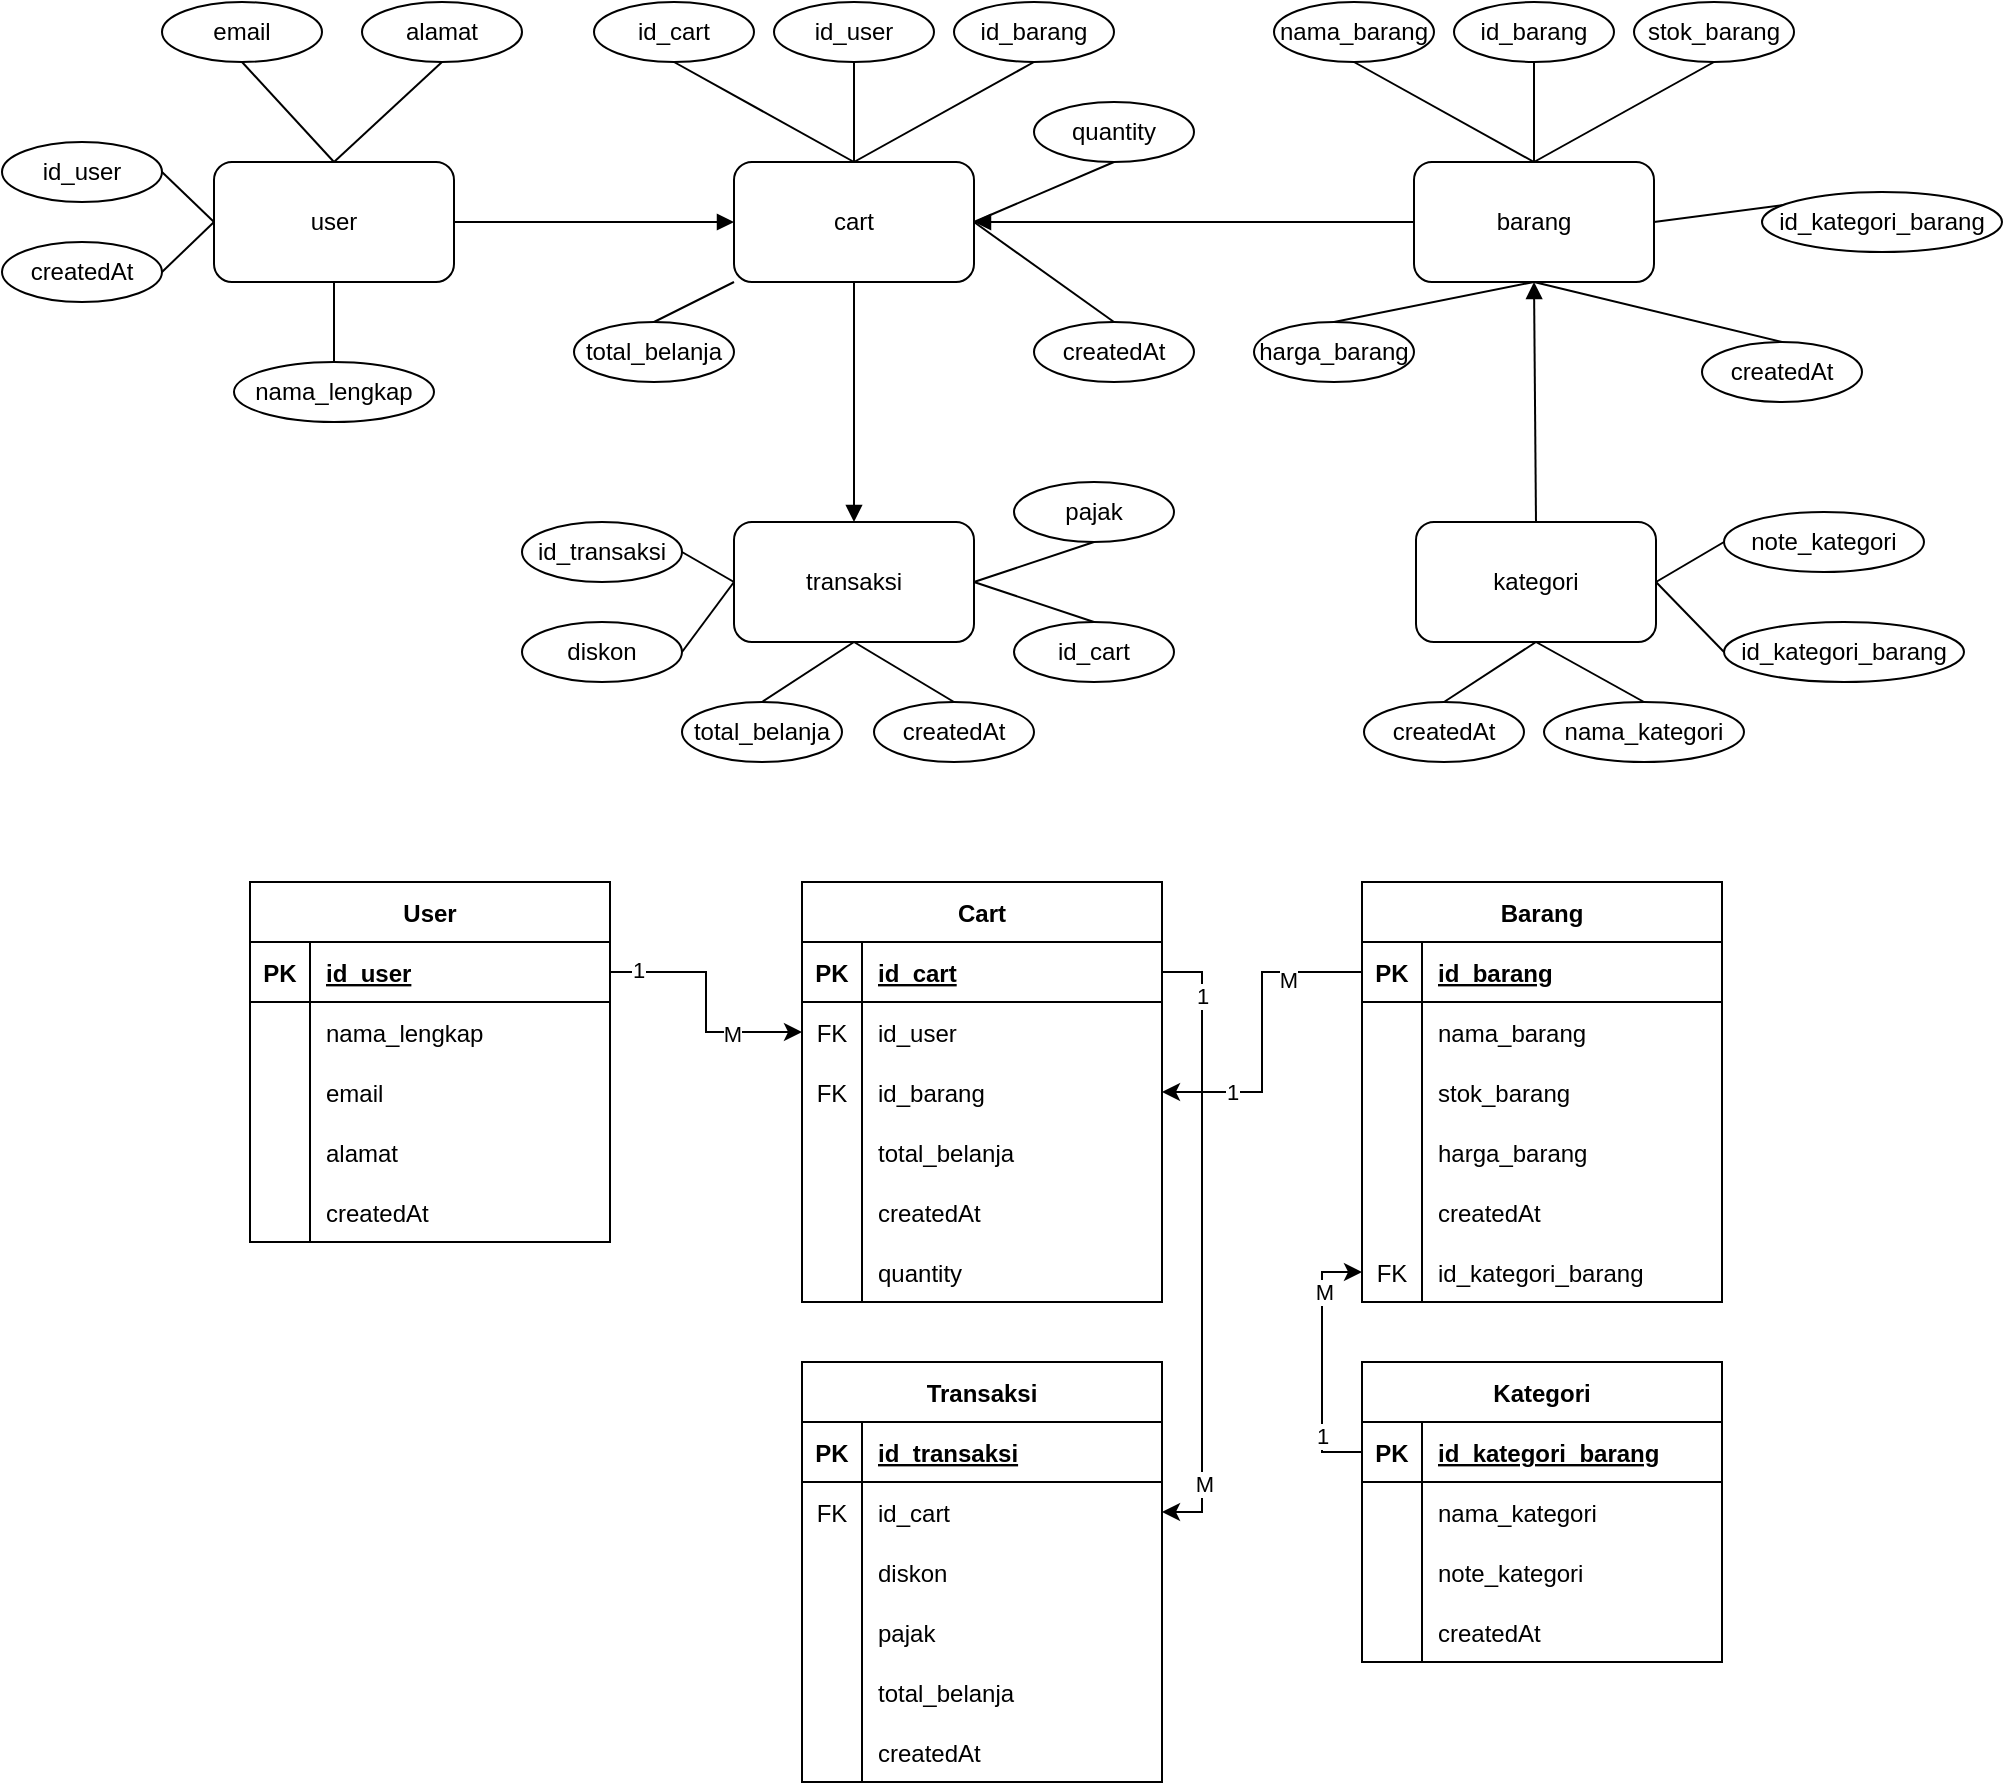<mxfile version="20.5.3" type="device"><diagram id="Yf4lLZEIIoK4qf18UMcD" name="Halaman-1"><mxGraphModel dx="2076" dy="2403" grid="1" gridSize="10" guides="1" tooltips="1" connect="1" arrows="1" fold="1" page="1" pageScale="1" pageWidth="827" pageHeight="1169" math="0" shadow="0"><root><mxCell id="0"/><mxCell id="1" parent="0"/><mxCell id="CkB3F1u5w0YuAXWaut9r-14" value="User" style="shape=table;startSize=30;container=1;collapsible=1;childLayout=tableLayout;fixedRows=1;rowLines=0;fontStyle=1;align=center;resizeLast=1;" vertex="1" parent="1"><mxGeometry x="324" y="240" width="180" height="180" as="geometry"/></mxCell><mxCell id="CkB3F1u5w0YuAXWaut9r-15" value="" style="shape=tableRow;horizontal=0;startSize=0;swimlaneHead=0;swimlaneBody=0;fillColor=none;collapsible=0;dropTarget=0;points=[[0,0.5],[1,0.5]];portConstraint=eastwest;top=0;left=0;right=0;bottom=1;" vertex="1" parent="CkB3F1u5w0YuAXWaut9r-14"><mxGeometry y="30" width="180" height="30" as="geometry"/></mxCell><mxCell id="CkB3F1u5w0YuAXWaut9r-16" value="PK" style="shape=partialRectangle;connectable=0;fillColor=none;top=0;left=0;bottom=0;right=0;fontStyle=1;overflow=hidden;" vertex="1" parent="CkB3F1u5w0YuAXWaut9r-15"><mxGeometry width="30" height="30" as="geometry"><mxRectangle width="30" height="30" as="alternateBounds"/></mxGeometry></mxCell><mxCell id="CkB3F1u5w0YuAXWaut9r-17" value="id_user" style="shape=partialRectangle;connectable=0;fillColor=none;top=0;left=0;bottom=0;right=0;align=left;spacingLeft=6;fontStyle=5;overflow=hidden;" vertex="1" parent="CkB3F1u5w0YuAXWaut9r-15"><mxGeometry x="30" width="150" height="30" as="geometry"><mxRectangle width="150" height="30" as="alternateBounds"/></mxGeometry></mxCell><mxCell id="CkB3F1u5w0YuAXWaut9r-18" value="" style="shape=tableRow;horizontal=0;startSize=0;swimlaneHead=0;swimlaneBody=0;fillColor=none;collapsible=0;dropTarget=0;points=[[0,0.5],[1,0.5]];portConstraint=eastwest;top=0;left=0;right=0;bottom=0;" vertex="1" parent="CkB3F1u5w0YuAXWaut9r-14"><mxGeometry y="60" width="180" height="30" as="geometry"/></mxCell><mxCell id="CkB3F1u5w0YuAXWaut9r-19" value="" style="shape=partialRectangle;connectable=0;fillColor=none;top=0;left=0;bottom=0;right=0;editable=1;overflow=hidden;" vertex="1" parent="CkB3F1u5w0YuAXWaut9r-18"><mxGeometry width="30" height="30" as="geometry"><mxRectangle width="30" height="30" as="alternateBounds"/></mxGeometry></mxCell><mxCell id="CkB3F1u5w0YuAXWaut9r-20" value="nama_lengkap" style="shape=partialRectangle;connectable=0;fillColor=none;top=0;left=0;bottom=0;right=0;align=left;spacingLeft=6;overflow=hidden;" vertex="1" parent="CkB3F1u5w0YuAXWaut9r-18"><mxGeometry x="30" width="150" height="30" as="geometry"><mxRectangle width="150" height="30" as="alternateBounds"/></mxGeometry></mxCell><mxCell id="CkB3F1u5w0YuAXWaut9r-21" value="" style="shape=tableRow;horizontal=0;startSize=0;swimlaneHead=0;swimlaneBody=0;fillColor=none;collapsible=0;dropTarget=0;points=[[0,0.5],[1,0.5]];portConstraint=eastwest;top=0;left=0;right=0;bottom=0;" vertex="1" parent="CkB3F1u5w0YuAXWaut9r-14"><mxGeometry y="90" width="180" height="30" as="geometry"/></mxCell><mxCell id="CkB3F1u5w0YuAXWaut9r-22" value="" style="shape=partialRectangle;connectable=0;fillColor=none;top=0;left=0;bottom=0;right=0;editable=1;overflow=hidden;" vertex="1" parent="CkB3F1u5w0YuAXWaut9r-21"><mxGeometry width="30" height="30" as="geometry"><mxRectangle width="30" height="30" as="alternateBounds"/></mxGeometry></mxCell><mxCell id="CkB3F1u5w0YuAXWaut9r-23" value="email" style="shape=partialRectangle;connectable=0;fillColor=none;top=0;left=0;bottom=0;right=0;align=left;spacingLeft=6;overflow=hidden;" vertex="1" parent="CkB3F1u5w0YuAXWaut9r-21"><mxGeometry x="30" width="150" height="30" as="geometry"><mxRectangle width="150" height="30" as="alternateBounds"/></mxGeometry></mxCell><mxCell id="CkB3F1u5w0YuAXWaut9r-24" value="" style="shape=tableRow;horizontal=0;startSize=0;swimlaneHead=0;swimlaneBody=0;fillColor=none;collapsible=0;dropTarget=0;points=[[0,0.5],[1,0.5]];portConstraint=eastwest;top=0;left=0;right=0;bottom=0;" vertex="1" parent="CkB3F1u5w0YuAXWaut9r-14"><mxGeometry y="120" width="180" height="30" as="geometry"/></mxCell><mxCell id="CkB3F1u5w0YuAXWaut9r-25" value="" style="shape=partialRectangle;connectable=0;fillColor=none;top=0;left=0;bottom=0;right=0;editable=1;overflow=hidden;" vertex="1" parent="CkB3F1u5w0YuAXWaut9r-24"><mxGeometry width="30" height="30" as="geometry"><mxRectangle width="30" height="30" as="alternateBounds"/></mxGeometry></mxCell><mxCell id="CkB3F1u5w0YuAXWaut9r-26" value="alamat" style="shape=partialRectangle;connectable=0;fillColor=none;top=0;left=0;bottom=0;right=0;align=left;spacingLeft=6;overflow=hidden;" vertex="1" parent="CkB3F1u5w0YuAXWaut9r-24"><mxGeometry x="30" width="150" height="30" as="geometry"><mxRectangle width="150" height="30" as="alternateBounds"/></mxGeometry></mxCell><mxCell id="CkB3F1u5w0YuAXWaut9r-27" value="" style="shape=tableRow;horizontal=0;startSize=0;swimlaneHead=0;swimlaneBody=0;fillColor=none;collapsible=0;dropTarget=0;points=[[0,0.5],[1,0.5]];portConstraint=eastwest;top=0;left=0;right=0;bottom=0;" vertex="1" parent="CkB3F1u5w0YuAXWaut9r-14"><mxGeometry y="150" width="180" height="30" as="geometry"/></mxCell><mxCell id="CkB3F1u5w0YuAXWaut9r-28" value="" style="shape=partialRectangle;connectable=0;fillColor=none;top=0;left=0;bottom=0;right=0;fontStyle=0;overflow=hidden;" vertex="1" parent="CkB3F1u5w0YuAXWaut9r-27"><mxGeometry width="30" height="30" as="geometry"><mxRectangle width="30" height="30" as="alternateBounds"/></mxGeometry></mxCell><mxCell id="CkB3F1u5w0YuAXWaut9r-29" value="createdAt" style="shape=partialRectangle;connectable=0;fillColor=none;top=0;left=0;bottom=0;right=0;align=left;spacingLeft=6;fontStyle=0;overflow=hidden;" vertex="1" parent="CkB3F1u5w0YuAXWaut9r-27"><mxGeometry x="30" width="150" height="30" as="geometry"><mxRectangle width="150" height="30" as="alternateBounds"/></mxGeometry></mxCell><mxCell id="CkB3F1u5w0YuAXWaut9r-60" value="Cart" style="shape=table;startSize=30;container=1;collapsible=1;childLayout=tableLayout;fixedRows=1;rowLines=0;fontStyle=1;align=center;resizeLast=1;" vertex="1" parent="1"><mxGeometry x="600" y="240" width="180" height="210" as="geometry"/></mxCell><mxCell id="CkB3F1u5w0YuAXWaut9r-61" value="" style="shape=tableRow;horizontal=0;startSize=0;swimlaneHead=0;swimlaneBody=0;fillColor=none;collapsible=0;dropTarget=0;points=[[0,0.5],[1,0.5]];portConstraint=eastwest;top=0;left=0;right=0;bottom=1;" vertex="1" parent="CkB3F1u5w0YuAXWaut9r-60"><mxGeometry y="30" width="180" height="30" as="geometry"/></mxCell><mxCell id="CkB3F1u5w0YuAXWaut9r-62" value="PK" style="shape=partialRectangle;connectable=0;fillColor=none;top=0;left=0;bottom=0;right=0;fontStyle=1;overflow=hidden;" vertex="1" parent="CkB3F1u5w0YuAXWaut9r-61"><mxGeometry width="30" height="30" as="geometry"><mxRectangle width="30" height="30" as="alternateBounds"/></mxGeometry></mxCell><mxCell id="CkB3F1u5w0YuAXWaut9r-63" value="id_cart" style="shape=partialRectangle;connectable=0;fillColor=none;top=0;left=0;bottom=0;right=0;align=left;spacingLeft=6;fontStyle=5;overflow=hidden;" vertex="1" parent="CkB3F1u5w0YuAXWaut9r-61"><mxGeometry x="30" width="150" height="30" as="geometry"><mxRectangle width="150" height="30" as="alternateBounds"/></mxGeometry></mxCell><mxCell id="CkB3F1u5w0YuAXWaut9r-64" value="" style="shape=tableRow;horizontal=0;startSize=0;swimlaneHead=0;swimlaneBody=0;fillColor=none;collapsible=0;dropTarget=0;points=[[0,0.5],[1,0.5]];portConstraint=eastwest;top=0;left=0;right=0;bottom=0;" vertex="1" parent="CkB3F1u5w0YuAXWaut9r-60"><mxGeometry y="60" width="180" height="30" as="geometry"/></mxCell><mxCell id="CkB3F1u5w0YuAXWaut9r-65" value="FK" style="shape=partialRectangle;connectable=0;fillColor=none;top=0;left=0;bottom=0;right=0;editable=1;overflow=hidden;" vertex="1" parent="CkB3F1u5w0YuAXWaut9r-64"><mxGeometry width="30" height="30" as="geometry"><mxRectangle width="30" height="30" as="alternateBounds"/></mxGeometry></mxCell><mxCell id="CkB3F1u5w0YuAXWaut9r-66" value="id_user" style="shape=partialRectangle;connectable=0;fillColor=none;top=0;left=0;bottom=0;right=0;align=left;spacingLeft=6;overflow=hidden;" vertex="1" parent="CkB3F1u5w0YuAXWaut9r-64"><mxGeometry x="30" width="150" height="30" as="geometry"><mxRectangle width="150" height="30" as="alternateBounds"/></mxGeometry></mxCell><mxCell id="CkB3F1u5w0YuAXWaut9r-67" value="" style="shape=tableRow;horizontal=0;startSize=0;swimlaneHead=0;swimlaneBody=0;fillColor=none;collapsible=0;dropTarget=0;points=[[0,0.5],[1,0.5]];portConstraint=eastwest;top=0;left=0;right=0;bottom=0;" vertex="1" parent="CkB3F1u5w0YuAXWaut9r-60"><mxGeometry y="90" width="180" height="30" as="geometry"/></mxCell><mxCell id="CkB3F1u5w0YuAXWaut9r-68" value="FK" style="shape=partialRectangle;connectable=0;fillColor=none;top=0;left=0;bottom=0;right=0;editable=1;overflow=hidden;" vertex="1" parent="CkB3F1u5w0YuAXWaut9r-67"><mxGeometry width="30" height="30" as="geometry"><mxRectangle width="30" height="30" as="alternateBounds"/></mxGeometry></mxCell><mxCell id="CkB3F1u5w0YuAXWaut9r-69" value="id_barang" style="shape=partialRectangle;connectable=0;fillColor=none;top=0;left=0;bottom=0;right=0;align=left;spacingLeft=6;overflow=hidden;" vertex="1" parent="CkB3F1u5w0YuAXWaut9r-67"><mxGeometry x="30" width="150" height="30" as="geometry"><mxRectangle width="150" height="30" as="alternateBounds"/></mxGeometry></mxCell><mxCell id="CkB3F1u5w0YuAXWaut9r-70" value="" style="shape=tableRow;horizontal=0;startSize=0;swimlaneHead=0;swimlaneBody=0;fillColor=none;collapsible=0;dropTarget=0;points=[[0,0.5],[1,0.5]];portConstraint=eastwest;top=0;left=0;right=0;bottom=0;" vertex="1" parent="CkB3F1u5w0YuAXWaut9r-60"><mxGeometry y="120" width="180" height="30" as="geometry"/></mxCell><mxCell id="CkB3F1u5w0YuAXWaut9r-71" value="" style="shape=partialRectangle;connectable=0;fillColor=none;top=0;left=0;bottom=0;right=0;editable=1;overflow=hidden;" vertex="1" parent="CkB3F1u5w0YuAXWaut9r-70"><mxGeometry width="30" height="30" as="geometry"><mxRectangle width="30" height="30" as="alternateBounds"/></mxGeometry></mxCell><mxCell id="CkB3F1u5w0YuAXWaut9r-72" value="total_belanja" style="shape=partialRectangle;connectable=0;fillColor=none;top=0;left=0;bottom=0;right=0;align=left;spacingLeft=6;overflow=hidden;" vertex="1" parent="CkB3F1u5w0YuAXWaut9r-70"><mxGeometry x="30" width="150" height="30" as="geometry"><mxRectangle width="150" height="30" as="alternateBounds"/></mxGeometry></mxCell><mxCell id="CkB3F1u5w0YuAXWaut9r-73" value="" style="shape=tableRow;horizontal=0;startSize=0;swimlaneHead=0;swimlaneBody=0;fillColor=none;collapsible=0;dropTarget=0;points=[[0,0.5],[1,0.5]];portConstraint=eastwest;top=0;left=0;right=0;bottom=0;" vertex="1" parent="CkB3F1u5w0YuAXWaut9r-60"><mxGeometry y="150" width="180" height="30" as="geometry"/></mxCell><mxCell id="CkB3F1u5w0YuAXWaut9r-74" value="" style="shape=partialRectangle;connectable=0;fillColor=none;top=0;left=0;bottom=0;right=0;fontStyle=0;overflow=hidden;" vertex="1" parent="CkB3F1u5w0YuAXWaut9r-73"><mxGeometry width="30" height="30" as="geometry"><mxRectangle width="30" height="30" as="alternateBounds"/></mxGeometry></mxCell><mxCell id="CkB3F1u5w0YuAXWaut9r-75" value="createdAt" style="shape=partialRectangle;connectable=0;fillColor=none;top=0;left=0;bottom=0;right=0;align=left;spacingLeft=6;fontStyle=0;overflow=hidden;" vertex="1" parent="CkB3F1u5w0YuAXWaut9r-73"><mxGeometry x="30" width="150" height="30" as="geometry"><mxRectangle width="150" height="30" as="alternateBounds"/></mxGeometry></mxCell><mxCell id="CkB3F1u5w0YuAXWaut9r-145" value="" style="shape=tableRow;horizontal=0;startSize=0;swimlaneHead=0;swimlaneBody=0;fillColor=none;collapsible=0;dropTarget=0;points=[[0,0.5],[1,0.5]];portConstraint=eastwest;top=0;left=0;right=0;bottom=0;" vertex="1" parent="CkB3F1u5w0YuAXWaut9r-60"><mxGeometry y="180" width="180" height="30" as="geometry"/></mxCell><mxCell id="CkB3F1u5w0YuAXWaut9r-146" value="" style="shape=partialRectangle;connectable=0;fillColor=none;top=0;left=0;bottom=0;right=0;fontStyle=0;overflow=hidden;" vertex="1" parent="CkB3F1u5w0YuAXWaut9r-145"><mxGeometry width="30" height="30" as="geometry"><mxRectangle width="30" height="30" as="alternateBounds"/></mxGeometry></mxCell><mxCell id="CkB3F1u5w0YuAXWaut9r-147" value="quantity" style="shape=partialRectangle;connectable=0;fillColor=none;top=0;left=0;bottom=0;right=0;align=left;spacingLeft=6;fontStyle=0;overflow=hidden;" vertex="1" parent="CkB3F1u5w0YuAXWaut9r-145"><mxGeometry x="30" width="150" height="30" as="geometry"><mxRectangle width="150" height="30" as="alternateBounds"/></mxGeometry></mxCell><mxCell id="CkB3F1u5w0YuAXWaut9r-76" style="edgeStyle=orthogonalEdgeStyle;rounded=0;orthogonalLoop=1;jettySize=auto;html=1;entryX=0;entryY=0.5;entryDx=0;entryDy=0;" edge="1" parent="1" source="CkB3F1u5w0YuAXWaut9r-15" target="CkB3F1u5w0YuAXWaut9r-64"><mxGeometry relative="1" as="geometry"/></mxCell><mxCell id="CkB3F1u5w0YuAXWaut9r-135" value="1" style="edgeLabel;html=1;align=center;verticalAlign=middle;resizable=0;points=[];" vertex="1" connectable="0" parent="CkB3F1u5w0YuAXWaut9r-76"><mxGeometry x="-0.784" y="1" relative="1" as="geometry"><mxPoint as="offset"/></mxGeometry></mxCell><mxCell id="CkB3F1u5w0YuAXWaut9r-136" value="M" style="edgeLabel;html=1;align=center;verticalAlign=middle;resizable=0;points=[];" vertex="1" connectable="0" parent="CkB3F1u5w0YuAXWaut9r-76"><mxGeometry x="0.438" y="-1" relative="1" as="geometry"><mxPoint as="offset"/></mxGeometry></mxCell><mxCell id="CkB3F1u5w0YuAXWaut9r-77" value="Barang" style="shape=table;startSize=30;container=1;collapsible=1;childLayout=tableLayout;fixedRows=1;rowLines=0;fontStyle=1;align=center;resizeLast=1;" vertex="1" parent="1"><mxGeometry x="880" y="240" width="180" height="210" as="geometry"/></mxCell><mxCell id="CkB3F1u5w0YuAXWaut9r-78" value="" style="shape=tableRow;horizontal=0;startSize=0;swimlaneHead=0;swimlaneBody=0;fillColor=none;collapsible=0;dropTarget=0;points=[[0,0.5],[1,0.5]];portConstraint=eastwest;top=0;left=0;right=0;bottom=1;" vertex="1" parent="CkB3F1u5w0YuAXWaut9r-77"><mxGeometry y="30" width="180" height="30" as="geometry"/></mxCell><mxCell id="CkB3F1u5w0YuAXWaut9r-79" value="PK" style="shape=partialRectangle;connectable=0;fillColor=none;top=0;left=0;bottom=0;right=0;fontStyle=1;overflow=hidden;" vertex="1" parent="CkB3F1u5w0YuAXWaut9r-78"><mxGeometry width="30" height="30" as="geometry"><mxRectangle width="30" height="30" as="alternateBounds"/></mxGeometry></mxCell><mxCell id="CkB3F1u5w0YuAXWaut9r-80" value="id_barang" style="shape=partialRectangle;connectable=0;fillColor=none;top=0;left=0;bottom=0;right=0;align=left;spacingLeft=6;fontStyle=5;overflow=hidden;" vertex="1" parent="CkB3F1u5w0YuAXWaut9r-78"><mxGeometry x="30" width="150" height="30" as="geometry"><mxRectangle width="150" height="30" as="alternateBounds"/></mxGeometry></mxCell><mxCell id="CkB3F1u5w0YuAXWaut9r-81" value="" style="shape=tableRow;horizontal=0;startSize=0;swimlaneHead=0;swimlaneBody=0;fillColor=none;collapsible=0;dropTarget=0;points=[[0,0.5],[1,0.5]];portConstraint=eastwest;top=0;left=0;right=0;bottom=0;" vertex="1" parent="CkB3F1u5w0YuAXWaut9r-77"><mxGeometry y="60" width="180" height="30" as="geometry"/></mxCell><mxCell id="CkB3F1u5w0YuAXWaut9r-82" value="" style="shape=partialRectangle;connectable=0;fillColor=none;top=0;left=0;bottom=0;right=0;editable=1;overflow=hidden;" vertex="1" parent="CkB3F1u5w0YuAXWaut9r-81"><mxGeometry width="30" height="30" as="geometry"><mxRectangle width="30" height="30" as="alternateBounds"/></mxGeometry></mxCell><mxCell id="CkB3F1u5w0YuAXWaut9r-83" value="nama_barang" style="shape=partialRectangle;connectable=0;fillColor=none;top=0;left=0;bottom=0;right=0;align=left;spacingLeft=6;overflow=hidden;" vertex="1" parent="CkB3F1u5w0YuAXWaut9r-81"><mxGeometry x="30" width="150" height="30" as="geometry"><mxRectangle width="150" height="30" as="alternateBounds"/></mxGeometry></mxCell><mxCell id="CkB3F1u5w0YuAXWaut9r-84" value="" style="shape=tableRow;horizontal=0;startSize=0;swimlaneHead=0;swimlaneBody=0;fillColor=none;collapsible=0;dropTarget=0;points=[[0,0.5],[1,0.5]];portConstraint=eastwest;top=0;left=0;right=0;bottom=0;" vertex="1" parent="CkB3F1u5w0YuAXWaut9r-77"><mxGeometry y="90" width="180" height="30" as="geometry"/></mxCell><mxCell id="CkB3F1u5w0YuAXWaut9r-85" value="" style="shape=partialRectangle;connectable=0;fillColor=none;top=0;left=0;bottom=0;right=0;editable=1;overflow=hidden;" vertex="1" parent="CkB3F1u5w0YuAXWaut9r-84"><mxGeometry width="30" height="30" as="geometry"><mxRectangle width="30" height="30" as="alternateBounds"/></mxGeometry></mxCell><mxCell id="CkB3F1u5w0YuAXWaut9r-86" value="stok_barang" style="shape=partialRectangle;connectable=0;fillColor=none;top=0;left=0;bottom=0;right=0;align=left;spacingLeft=6;overflow=hidden;" vertex="1" parent="CkB3F1u5w0YuAXWaut9r-84"><mxGeometry x="30" width="150" height="30" as="geometry"><mxRectangle width="150" height="30" as="alternateBounds"/></mxGeometry></mxCell><mxCell id="CkB3F1u5w0YuAXWaut9r-87" value="" style="shape=tableRow;horizontal=0;startSize=0;swimlaneHead=0;swimlaneBody=0;fillColor=none;collapsible=0;dropTarget=0;points=[[0,0.5],[1,0.5]];portConstraint=eastwest;top=0;left=0;right=0;bottom=0;" vertex="1" parent="CkB3F1u5w0YuAXWaut9r-77"><mxGeometry y="120" width="180" height="30" as="geometry"/></mxCell><mxCell id="CkB3F1u5w0YuAXWaut9r-88" value="" style="shape=partialRectangle;connectable=0;fillColor=none;top=0;left=0;bottom=0;right=0;editable=1;overflow=hidden;" vertex="1" parent="CkB3F1u5w0YuAXWaut9r-87"><mxGeometry width="30" height="30" as="geometry"><mxRectangle width="30" height="30" as="alternateBounds"/></mxGeometry></mxCell><mxCell id="CkB3F1u5w0YuAXWaut9r-89" value="harga_barang" style="shape=partialRectangle;connectable=0;fillColor=none;top=0;left=0;bottom=0;right=0;align=left;spacingLeft=6;overflow=hidden;" vertex="1" parent="CkB3F1u5w0YuAXWaut9r-87"><mxGeometry x="30" width="150" height="30" as="geometry"><mxRectangle width="150" height="30" as="alternateBounds"/></mxGeometry></mxCell><mxCell id="CkB3F1u5w0YuAXWaut9r-90" value="" style="shape=tableRow;horizontal=0;startSize=0;swimlaneHead=0;swimlaneBody=0;fillColor=none;collapsible=0;dropTarget=0;points=[[0,0.5],[1,0.5]];portConstraint=eastwest;top=0;left=0;right=0;bottom=0;" vertex="1" parent="CkB3F1u5w0YuAXWaut9r-77"><mxGeometry y="150" width="180" height="30" as="geometry"/></mxCell><mxCell id="CkB3F1u5w0YuAXWaut9r-91" value="" style="shape=partialRectangle;connectable=0;fillColor=none;top=0;left=0;bottom=0;right=0;fontStyle=0;overflow=hidden;" vertex="1" parent="CkB3F1u5w0YuAXWaut9r-90"><mxGeometry width="30" height="30" as="geometry"><mxRectangle width="30" height="30" as="alternateBounds"/></mxGeometry></mxCell><mxCell id="CkB3F1u5w0YuAXWaut9r-92" value="createdAt" style="shape=partialRectangle;connectable=0;fillColor=none;top=0;left=0;bottom=0;right=0;align=left;spacingLeft=6;fontStyle=0;overflow=hidden;" vertex="1" parent="CkB3F1u5w0YuAXWaut9r-90"><mxGeometry x="30" width="150" height="30" as="geometry"><mxRectangle width="150" height="30" as="alternateBounds"/></mxGeometry></mxCell><mxCell id="CkB3F1u5w0YuAXWaut9r-94" value="" style="shape=tableRow;horizontal=0;startSize=0;swimlaneHead=0;swimlaneBody=0;fillColor=none;collapsible=0;dropTarget=0;points=[[0,0.5],[1,0.5]];portConstraint=eastwest;top=0;left=0;right=0;bottom=0;" vertex="1" parent="CkB3F1u5w0YuAXWaut9r-77"><mxGeometry y="180" width="180" height="30" as="geometry"/></mxCell><mxCell id="CkB3F1u5w0YuAXWaut9r-95" value="FK" style="shape=partialRectangle;connectable=0;fillColor=none;top=0;left=0;bottom=0;right=0;fontStyle=0;overflow=hidden;" vertex="1" parent="CkB3F1u5w0YuAXWaut9r-94"><mxGeometry width="30" height="30" as="geometry"><mxRectangle width="30" height="30" as="alternateBounds"/></mxGeometry></mxCell><mxCell id="CkB3F1u5w0YuAXWaut9r-96" value="id_kategori_barang" style="shape=partialRectangle;connectable=0;fillColor=none;top=0;left=0;bottom=0;right=0;align=left;spacingLeft=6;fontStyle=0;overflow=hidden;" vertex="1" parent="CkB3F1u5w0YuAXWaut9r-94"><mxGeometry x="30" width="150" height="30" as="geometry"><mxRectangle width="150" height="30" as="alternateBounds"/></mxGeometry></mxCell><mxCell id="CkB3F1u5w0YuAXWaut9r-97" value="Transaksi" style="shape=table;startSize=30;container=1;collapsible=1;childLayout=tableLayout;fixedRows=1;rowLines=0;fontStyle=1;align=center;resizeLast=1;" vertex="1" parent="1"><mxGeometry x="600" y="480" width="180" height="210" as="geometry"/></mxCell><mxCell id="CkB3F1u5w0YuAXWaut9r-98" value="" style="shape=tableRow;horizontal=0;startSize=0;swimlaneHead=0;swimlaneBody=0;fillColor=none;collapsible=0;dropTarget=0;points=[[0,0.5],[1,0.5]];portConstraint=eastwest;top=0;left=0;right=0;bottom=1;" vertex="1" parent="CkB3F1u5w0YuAXWaut9r-97"><mxGeometry y="30" width="180" height="30" as="geometry"/></mxCell><mxCell id="CkB3F1u5w0YuAXWaut9r-99" value="PK" style="shape=partialRectangle;connectable=0;fillColor=none;top=0;left=0;bottom=0;right=0;fontStyle=1;overflow=hidden;" vertex="1" parent="CkB3F1u5w0YuAXWaut9r-98"><mxGeometry width="30" height="30" as="geometry"><mxRectangle width="30" height="30" as="alternateBounds"/></mxGeometry></mxCell><mxCell id="CkB3F1u5w0YuAXWaut9r-100" value="id_transaksi" style="shape=partialRectangle;connectable=0;fillColor=none;top=0;left=0;bottom=0;right=0;align=left;spacingLeft=6;fontStyle=5;overflow=hidden;" vertex="1" parent="CkB3F1u5w0YuAXWaut9r-98"><mxGeometry x="30" width="150" height="30" as="geometry"><mxRectangle width="150" height="30" as="alternateBounds"/></mxGeometry></mxCell><mxCell id="CkB3F1u5w0YuAXWaut9r-101" value="" style="shape=tableRow;horizontal=0;startSize=0;swimlaneHead=0;swimlaneBody=0;fillColor=none;collapsible=0;dropTarget=0;points=[[0,0.5],[1,0.5]];portConstraint=eastwest;top=0;left=0;right=0;bottom=0;" vertex="1" parent="CkB3F1u5w0YuAXWaut9r-97"><mxGeometry y="60" width="180" height="30" as="geometry"/></mxCell><mxCell id="CkB3F1u5w0YuAXWaut9r-102" value="FK" style="shape=partialRectangle;connectable=0;fillColor=none;top=0;left=0;bottom=0;right=0;editable=1;overflow=hidden;" vertex="1" parent="CkB3F1u5w0YuAXWaut9r-101"><mxGeometry width="30" height="30" as="geometry"><mxRectangle width="30" height="30" as="alternateBounds"/></mxGeometry></mxCell><mxCell id="CkB3F1u5w0YuAXWaut9r-103" value="id_cart" style="shape=partialRectangle;connectable=0;fillColor=none;top=0;left=0;bottom=0;right=0;align=left;spacingLeft=6;overflow=hidden;" vertex="1" parent="CkB3F1u5w0YuAXWaut9r-101"><mxGeometry x="30" width="150" height="30" as="geometry"><mxRectangle width="150" height="30" as="alternateBounds"/></mxGeometry></mxCell><mxCell id="CkB3F1u5w0YuAXWaut9r-104" value="" style="shape=tableRow;horizontal=0;startSize=0;swimlaneHead=0;swimlaneBody=0;fillColor=none;collapsible=0;dropTarget=0;points=[[0,0.5],[1,0.5]];portConstraint=eastwest;top=0;left=0;right=0;bottom=0;" vertex="1" parent="CkB3F1u5w0YuAXWaut9r-97"><mxGeometry y="90" width="180" height="30" as="geometry"/></mxCell><mxCell id="CkB3F1u5w0YuAXWaut9r-105" value="" style="shape=partialRectangle;connectable=0;fillColor=none;top=0;left=0;bottom=0;right=0;editable=1;overflow=hidden;" vertex="1" parent="CkB3F1u5w0YuAXWaut9r-104"><mxGeometry width="30" height="30" as="geometry"><mxRectangle width="30" height="30" as="alternateBounds"/></mxGeometry></mxCell><mxCell id="CkB3F1u5w0YuAXWaut9r-106" value="diskon" style="shape=partialRectangle;connectable=0;fillColor=none;top=0;left=0;bottom=0;right=0;align=left;spacingLeft=6;overflow=hidden;" vertex="1" parent="CkB3F1u5w0YuAXWaut9r-104"><mxGeometry x="30" width="150" height="30" as="geometry"><mxRectangle width="150" height="30" as="alternateBounds"/></mxGeometry></mxCell><mxCell id="CkB3F1u5w0YuAXWaut9r-107" value="" style="shape=tableRow;horizontal=0;startSize=0;swimlaneHead=0;swimlaneBody=0;fillColor=none;collapsible=0;dropTarget=0;points=[[0,0.5],[1,0.5]];portConstraint=eastwest;top=0;left=0;right=0;bottom=0;" vertex="1" parent="CkB3F1u5w0YuAXWaut9r-97"><mxGeometry y="120" width="180" height="30" as="geometry"/></mxCell><mxCell id="CkB3F1u5w0YuAXWaut9r-108" value="" style="shape=partialRectangle;connectable=0;fillColor=none;top=0;left=0;bottom=0;right=0;editable=1;overflow=hidden;" vertex="1" parent="CkB3F1u5w0YuAXWaut9r-107"><mxGeometry width="30" height="30" as="geometry"><mxRectangle width="30" height="30" as="alternateBounds"/></mxGeometry></mxCell><mxCell id="CkB3F1u5w0YuAXWaut9r-109" value="pajak" style="shape=partialRectangle;connectable=0;fillColor=none;top=0;left=0;bottom=0;right=0;align=left;spacingLeft=6;overflow=hidden;" vertex="1" parent="CkB3F1u5w0YuAXWaut9r-107"><mxGeometry x="30" width="150" height="30" as="geometry"><mxRectangle width="150" height="30" as="alternateBounds"/></mxGeometry></mxCell><mxCell id="CkB3F1u5w0YuAXWaut9r-110" value="" style="shape=tableRow;horizontal=0;startSize=0;swimlaneHead=0;swimlaneBody=0;fillColor=none;collapsible=0;dropTarget=0;points=[[0,0.5],[1,0.5]];portConstraint=eastwest;top=0;left=0;right=0;bottom=0;" vertex="1" parent="CkB3F1u5w0YuAXWaut9r-97"><mxGeometry y="150" width="180" height="30" as="geometry"/></mxCell><mxCell id="CkB3F1u5w0YuAXWaut9r-111" value="" style="shape=partialRectangle;connectable=0;fillColor=none;top=0;left=0;bottom=0;right=0;fontStyle=0;overflow=hidden;" vertex="1" parent="CkB3F1u5w0YuAXWaut9r-110"><mxGeometry width="30" height="30" as="geometry"><mxRectangle width="30" height="30" as="alternateBounds"/></mxGeometry></mxCell><mxCell id="CkB3F1u5w0YuAXWaut9r-112" value="total_belanja" style="shape=partialRectangle;connectable=0;fillColor=none;top=0;left=0;bottom=0;right=0;align=left;spacingLeft=6;fontStyle=0;overflow=hidden;" vertex="1" parent="CkB3F1u5w0YuAXWaut9r-110"><mxGeometry x="30" width="150" height="30" as="geometry"><mxRectangle width="150" height="30" as="alternateBounds"/></mxGeometry></mxCell><mxCell id="CkB3F1u5w0YuAXWaut9r-148" value="" style="shape=tableRow;horizontal=0;startSize=0;swimlaneHead=0;swimlaneBody=0;fillColor=none;collapsible=0;dropTarget=0;points=[[0,0.5],[1,0.5]];portConstraint=eastwest;top=0;left=0;right=0;bottom=0;" vertex="1" parent="CkB3F1u5w0YuAXWaut9r-97"><mxGeometry y="180" width="180" height="30" as="geometry"/></mxCell><mxCell id="CkB3F1u5w0YuAXWaut9r-149" value="" style="shape=partialRectangle;connectable=0;fillColor=none;top=0;left=0;bottom=0;right=0;fontStyle=0;overflow=hidden;" vertex="1" parent="CkB3F1u5w0YuAXWaut9r-148"><mxGeometry width="30" height="30" as="geometry"><mxRectangle width="30" height="30" as="alternateBounds"/></mxGeometry></mxCell><mxCell id="CkB3F1u5w0YuAXWaut9r-150" value="createdAt" style="shape=partialRectangle;connectable=0;fillColor=none;top=0;left=0;bottom=0;right=0;align=left;spacingLeft=6;fontStyle=0;overflow=hidden;" vertex="1" parent="CkB3F1u5w0YuAXWaut9r-148"><mxGeometry x="30" width="150" height="30" as="geometry"><mxRectangle width="150" height="30" as="alternateBounds"/></mxGeometry></mxCell><mxCell id="CkB3F1u5w0YuAXWaut9r-113" style="edgeStyle=orthogonalEdgeStyle;rounded=0;orthogonalLoop=1;jettySize=auto;html=1;exitX=1;exitY=0.5;exitDx=0;exitDy=0;entryX=1;entryY=0.5;entryDx=0;entryDy=0;" edge="1" parent="1" source="CkB3F1u5w0YuAXWaut9r-61" target="CkB3F1u5w0YuAXWaut9r-101"><mxGeometry relative="1" as="geometry"><Array as="points"><mxPoint x="800" y="285"/><mxPoint x="800" y="555"/></Array></mxGeometry></mxCell><mxCell id="CkB3F1u5w0YuAXWaut9r-141" value="1" style="edgeLabel;html=1;align=center;verticalAlign=middle;resizable=0;points=[];" vertex="1" connectable="0" parent="CkB3F1u5w0YuAXWaut9r-113"><mxGeometry x="-0.793" relative="1" as="geometry"><mxPoint as="offset"/></mxGeometry></mxCell><mxCell id="CkB3F1u5w0YuAXWaut9r-142" value="M" style="edgeLabel;html=1;align=center;verticalAlign=middle;resizable=0;points=[];" vertex="1" connectable="0" parent="CkB3F1u5w0YuAXWaut9r-113"><mxGeometry x="0.781" y="1" relative="1" as="geometry"><mxPoint as="offset"/></mxGeometry></mxCell><mxCell id="CkB3F1u5w0YuAXWaut9r-115" value="Kategori" style="shape=table;startSize=30;container=1;collapsible=1;childLayout=tableLayout;fixedRows=1;rowLines=0;fontStyle=1;align=center;resizeLast=1;" vertex="1" parent="1"><mxGeometry x="880" y="480" width="180" height="150" as="geometry"/></mxCell><mxCell id="CkB3F1u5w0YuAXWaut9r-116" value="" style="shape=tableRow;horizontal=0;startSize=0;swimlaneHead=0;swimlaneBody=0;fillColor=none;collapsible=0;dropTarget=0;points=[[0,0.5],[1,0.5]];portConstraint=eastwest;top=0;left=0;right=0;bottom=1;" vertex="1" parent="CkB3F1u5w0YuAXWaut9r-115"><mxGeometry y="30" width="180" height="30" as="geometry"/></mxCell><mxCell id="CkB3F1u5w0YuAXWaut9r-117" value="PK" style="shape=partialRectangle;connectable=0;fillColor=none;top=0;left=0;bottom=0;right=0;fontStyle=1;overflow=hidden;" vertex="1" parent="CkB3F1u5w0YuAXWaut9r-116"><mxGeometry width="30" height="30" as="geometry"><mxRectangle width="30" height="30" as="alternateBounds"/></mxGeometry></mxCell><mxCell id="CkB3F1u5w0YuAXWaut9r-118" value="id_kategori_barang" style="shape=partialRectangle;connectable=0;fillColor=none;top=0;left=0;bottom=0;right=0;align=left;spacingLeft=6;fontStyle=5;overflow=hidden;" vertex="1" parent="CkB3F1u5w0YuAXWaut9r-116"><mxGeometry x="30" width="150" height="30" as="geometry"><mxRectangle width="150" height="30" as="alternateBounds"/></mxGeometry></mxCell><mxCell id="CkB3F1u5w0YuAXWaut9r-119" value="" style="shape=tableRow;horizontal=0;startSize=0;swimlaneHead=0;swimlaneBody=0;fillColor=none;collapsible=0;dropTarget=0;points=[[0,0.5],[1,0.5]];portConstraint=eastwest;top=0;left=0;right=0;bottom=0;" vertex="1" parent="CkB3F1u5w0YuAXWaut9r-115"><mxGeometry y="60" width="180" height="30" as="geometry"/></mxCell><mxCell id="CkB3F1u5w0YuAXWaut9r-120" value="" style="shape=partialRectangle;connectable=0;fillColor=none;top=0;left=0;bottom=0;right=0;editable=1;overflow=hidden;" vertex="1" parent="CkB3F1u5w0YuAXWaut9r-119"><mxGeometry width="30" height="30" as="geometry"><mxRectangle width="30" height="30" as="alternateBounds"/></mxGeometry></mxCell><mxCell id="CkB3F1u5w0YuAXWaut9r-121" value="nama_kategori" style="shape=partialRectangle;connectable=0;fillColor=none;top=0;left=0;bottom=0;right=0;align=left;spacingLeft=6;overflow=hidden;" vertex="1" parent="CkB3F1u5w0YuAXWaut9r-119"><mxGeometry x="30" width="150" height="30" as="geometry"><mxRectangle width="150" height="30" as="alternateBounds"/></mxGeometry></mxCell><mxCell id="CkB3F1u5w0YuAXWaut9r-122" value="" style="shape=tableRow;horizontal=0;startSize=0;swimlaneHead=0;swimlaneBody=0;fillColor=none;collapsible=0;dropTarget=0;points=[[0,0.5],[1,0.5]];portConstraint=eastwest;top=0;left=0;right=0;bottom=0;" vertex="1" parent="CkB3F1u5w0YuAXWaut9r-115"><mxGeometry y="90" width="180" height="30" as="geometry"/></mxCell><mxCell id="CkB3F1u5w0YuAXWaut9r-123" value="" style="shape=partialRectangle;connectable=0;fillColor=none;top=0;left=0;bottom=0;right=0;editable=1;overflow=hidden;" vertex="1" parent="CkB3F1u5w0YuAXWaut9r-122"><mxGeometry width="30" height="30" as="geometry"><mxRectangle width="30" height="30" as="alternateBounds"/></mxGeometry></mxCell><mxCell id="CkB3F1u5w0YuAXWaut9r-124" value="note_kategori" style="shape=partialRectangle;connectable=0;fillColor=none;top=0;left=0;bottom=0;right=0;align=left;spacingLeft=6;overflow=hidden;" vertex="1" parent="CkB3F1u5w0YuAXWaut9r-122"><mxGeometry x="30" width="150" height="30" as="geometry"><mxRectangle width="150" height="30" as="alternateBounds"/></mxGeometry></mxCell><mxCell id="CkB3F1u5w0YuAXWaut9r-128" value="" style="shape=tableRow;horizontal=0;startSize=0;swimlaneHead=0;swimlaneBody=0;fillColor=none;collapsible=0;dropTarget=0;points=[[0,0.5],[1,0.5]];portConstraint=eastwest;top=0;left=0;right=0;bottom=0;" vertex="1" parent="CkB3F1u5w0YuAXWaut9r-115"><mxGeometry y="120" width="180" height="30" as="geometry"/></mxCell><mxCell id="CkB3F1u5w0YuAXWaut9r-129" value="" style="shape=partialRectangle;connectable=0;fillColor=none;top=0;left=0;bottom=0;right=0;fontStyle=0;overflow=hidden;" vertex="1" parent="CkB3F1u5w0YuAXWaut9r-128"><mxGeometry width="30" height="30" as="geometry"><mxRectangle width="30" height="30" as="alternateBounds"/></mxGeometry></mxCell><mxCell id="CkB3F1u5w0YuAXWaut9r-130" value="createdAt" style="shape=partialRectangle;connectable=0;fillColor=none;top=0;left=0;bottom=0;right=0;align=left;spacingLeft=6;fontStyle=0;overflow=hidden;" vertex="1" parent="CkB3F1u5w0YuAXWaut9r-128"><mxGeometry x="30" width="150" height="30" as="geometry"><mxRectangle width="150" height="30" as="alternateBounds"/></mxGeometry></mxCell><mxCell id="CkB3F1u5w0YuAXWaut9r-137" style="edgeStyle=orthogonalEdgeStyle;rounded=0;orthogonalLoop=1;jettySize=auto;html=1;exitX=0;exitY=0.5;exitDx=0;exitDy=0;entryX=0;entryY=0.5;entryDx=0;entryDy=0;" edge="1" parent="1" source="CkB3F1u5w0YuAXWaut9r-116" target="CkB3F1u5w0YuAXWaut9r-94"><mxGeometry relative="1" as="geometry"/></mxCell><mxCell id="CkB3F1u5w0YuAXWaut9r-139" value="1" style="edgeLabel;html=1;align=center;verticalAlign=middle;resizable=0;points=[];" vertex="1" connectable="0" parent="CkB3F1u5w0YuAXWaut9r-137"><mxGeometry x="-0.569" relative="1" as="geometry"><mxPoint as="offset"/></mxGeometry></mxCell><mxCell id="CkB3F1u5w0YuAXWaut9r-140" value="M" style="edgeLabel;html=1;align=center;verticalAlign=middle;resizable=0;points=[];" vertex="1" connectable="0" parent="CkB3F1u5w0YuAXWaut9r-137"><mxGeometry x="0.538" y="-1" relative="1" as="geometry"><mxPoint as="offset"/></mxGeometry></mxCell><mxCell id="CkB3F1u5w0YuAXWaut9r-138" style="edgeStyle=orthogonalEdgeStyle;rounded=0;orthogonalLoop=1;jettySize=auto;html=1;exitX=0;exitY=0.5;exitDx=0;exitDy=0;entryX=1;entryY=0.5;entryDx=0;entryDy=0;" edge="1" parent="1" source="CkB3F1u5w0YuAXWaut9r-78" target="CkB3F1u5w0YuAXWaut9r-67"><mxGeometry relative="1" as="geometry"><Array as="points"><mxPoint x="830" y="285"/><mxPoint x="830" y="345"/></Array></mxGeometry></mxCell><mxCell id="CkB3F1u5w0YuAXWaut9r-143" value="M" style="edgeLabel;html=1;align=center;verticalAlign=middle;resizable=0;points=[];" vertex="1" connectable="0" parent="CkB3F1u5w0YuAXWaut9r-138"><mxGeometry x="-0.532" y="4" relative="1" as="geometry"><mxPoint as="offset"/></mxGeometry></mxCell><mxCell id="CkB3F1u5w0YuAXWaut9r-144" value="1" style="edgeLabel;html=1;align=center;verticalAlign=middle;resizable=0;points=[];" vertex="1" connectable="0" parent="CkB3F1u5w0YuAXWaut9r-138"><mxGeometry x="0.568" relative="1" as="geometry"><mxPoint as="offset"/></mxGeometry></mxCell><mxCell id="CkB3F1u5w0YuAXWaut9r-211" style="edgeStyle=none;rounded=0;orthogonalLoop=1;jettySize=auto;html=1;exitX=0.5;exitY=1;exitDx=0;exitDy=0;endArrow=block;endFill=1;" edge="1" parent="1" source="CkB3F1u5w0YuAXWaut9r-151" target="CkB3F1u5w0YuAXWaut9r-199"><mxGeometry relative="1" as="geometry"/></mxCell><mxCell id="CkB3F1u5w0YuAXWaut9r-151" value="cart" style="rounded=1;whiteSpace=wrap;html=1;" vertex="1" parent="1"><mxGeometry x="566" y="-120" width="120" height="60" as="geometry"/></mxCell><mxCell id="CkB3F1u5w0YuAXWaut9r-182" style="edgeStyle=none;rounded=0;orthogonalLoop=1;jettySize=auto;html=1;exitX=1;exitY=0.5;exitDx=0;exitDy=0;endArrow=block;endFill=1;" edge="1" parent="1" source="CkB3F1u5w0YuAXWaut9r-152" target="CkB3F1u5w0YuAXWaut9r-151"><mxGeometry relative="1" as="geometry"/></mxCell><mxCell id="CkB3F1u5w0YuAXWaut9r-152" value="user" style="rounded=1;whiteSpace=wrap;html=1;" vertex="1" parent="1"><mxGeometry x="306" y="-120" width="120" height="60" as="geometry"/></mxCell><mxCell id="CkB3F1u5w0YuAXWaut9r-153" value="id_user" style="ellipse;whiteSpace=wrap;html=1;" vertex="1" parent="1"><mxGeometry x="200" y="-130" width="80" height="30" as="geometry"/></mxCell><mxCell id="CkB3F1u5w0YuAXWaut9r-154" value="email" style="ellipse;whiteSpace=wrap;html=1;" vertex="1" parent="1"><mxGeometry x="280" y="-200" width="80" height="30" as="geometry"/></mxCell><mxCell id="CkB3F1u5w0YuAXWaut9r-155" value="alamat" style="ellipse;whiteSpace=wrap;html=1;" vertex="1" parent="1"><mxGeometry x="380" y="-200" width="80" height="30" as="geometry"/></mxCell><mxCell id="CkB3F1u5w0YuAXWaut9r-156" value="createdAt" style="ellipse;whiteSpace=wrap;html=1;" vertex="1" parent="1"><mxGeometry x="200" y="-80" width="80" height="30" as="geometry"/></mxCell><mxCell id="CkB3F1u5w0YuAXWaut9r-162" value="" style="endArrow=none;html=1;rounded=0;exitX=1;exitY=0.5;exitDx=0;exitDy=0;entryX=0;entryY=0.5;entryDx=0;entryDy=0;" edge="1" parent="1" source="CkB3F1u5w0YuAXWaut9r-153" target="CkB3F1u5w0YuAXWaut9r-152"><mxGeometry width="50" height="50" relative="1" as="geometry"><mxPoint x="6" y="50" as="sourcePoint"/><mxPoint x="266" y="-30" as="targetPoint"/></mxGeometry></mxCell><mxCell id="CkB3F1u5w0YuAXWaut9r-163" value="" style="endArrow=none;html=1;rounded=0;exitX=1;exitY=0.5;exitDx=0;exitDy=0;entryX=0;entryY=0.5;entryDx=0;entryDy=0;" edge="1" parent="1" source="CkB3F1u5w0YuAXWaut9r-156" target="CkB3F1u5w0YuAXWaut9r-152"><mxGeometry width="50" height="50" relative="1" as="geometry"><mxPoint x="290" y="-105" as="sourcePoint"/><mxPoint x="316" y="-80" as="targetPoint"/></mxGeometry></mxCell><mxCell id="CkB3F1u5w0YuAXWaut9r-164" value="" style="endArrow=none;html=1;rounded=0;exitX=0.5;exitY=1;exitDx=0;exitDy=0;entryX=0.5;entryY=0;entryDx=0;entryDy=0;" edge="1" parent="1" source="CkB3F1u5w0YuAXWaut9r-154" target="CkB3F1u5w0YuAXWaut9r-152"><mxGeometry width="50" height="50" relative="1" as="geometry"><mxPoint x="300" y="-95" as="sourcePoint"/><mxPoint x="326" y="-70" as="targetPoint"/></mxGeometry></mxCell><mxCell id="CkB3F1u5w0YuAXWaut9r-165" value="" style="endArrow=none;html=1;rounded=0;exitX=0.5;exitY=1;exitDx=0;exitDy=0;entryX=0.5;entryY=0;entryDx=0;entryDy=0;" edge="1" parent="1" source="CkB3F1u5w0YuAXWaut9r-155" target="CkB3F1u5w0YuAXWaut9r-152"><mxGeometry width="50" height="50" relative="1" as="geometry"><mxPoint x="310" y="-85" as="sourcePoint"/><mxPoint x="336" y="-60" as="targetPoint"/></mxGeometry></mxCell><mxCell id="CkB3F1u5w0YuAXWaut9r-172" style="edgeStyle=none;rounded=0;orthogonalLoop=1;jettySize=auto;html=1;exitX=0.5;exitY=1;exitDx=0;exitDy=0;entryX=0.5;entryY=0;entryDx=0;entryDy=0;endArrow=none;endFill=0;" edge="1" parent="1" source="CkB3F1u5w0YuAXWaut9r-166" target="CkB3F1u5w0YuAXWaut9r-151"><mxGeometry relative="1" as="geometry"/></mxCell><mxCell id="CkB3F1u5w0YuAXWaut9r-166" value="id_cart" style="ellipse;whiteSpace=wrap;html=1;" vertex="1" parent="1"><mxGeometry x="496" y="-200" width="80" height="30" as="geometry"/></mxCell><mxCell id="CkB3F1u5w0YuAXWaut9r-175" style="edgeStyle=none;rounded=0;orthogonalLoop=1;jettySize=auto;html=1;exitX=0.5;exitY=1;exitDx=0;exitDy=0;entryX=0.5;entryY=0;entryDx=0;entryDy=0;endArrow=none;endFill=0;" edge="1" parent="1" source="CkB3F1u5w0YuAXWaut9r-167" target="CkB3F1u5w0YuAXWaut9r-151"><mxGeometry relative="1" as="geometry"/></mxCell><mxCell id="CkB3F1u5w0YuAXWaut9r-167" value="id_user" style="ellipse;whiteSpace=wrap;html=1;" vertex="1" parent="1"><mxGeometry x="586" y="-200" width="80" height="30" as="geometry"/></mxCell><mxCell id="CkB3F1u5w0YuAXWaut9r-178" style="edgeStyle=none;rounded=0;orthogonalLoop=1;jettySize=auto;html=1;exitX=0.5;exitY=1;exitDx=0;exitDy=0;entryX=0.5;entryY=0;entryDx=0;entryDy=0;endArrow=none;endFill=0;" edge="1" parent="1" source="CkB3F1u5w0YuAXWaut9r-168" target="CkB3F1u5w0YuAXWaut9r-151"><mxGeometry relative="1" as="geometry"/></mxCell><mxCell id="CkB3F1u5w0YuAXWaut9r-168" value="id_barang" style="ellipse;whiteSpace=wrap;html=1;" vertex="1" parent="1"><mxGeometry x="676" y="-200" width="80" height="30" as="geometry"/></mxCell><mxCell id="CkB3F1u5w0YuAXWaut9r-181" style="edgeStyle=none;rounded=0;orthogonalLoop=1;jettySize=auto;html=1;exitX=0.5;exitY=0;exitDx=0;exitDy=0;entryX=0;entryY=1;entryDx=0;entryDy=0;endArrow=none;endFill=0;" edge="1" parent="1" source="CkB3F1u5w0YuAXWaut9r-169" target="CkB3F1u5w0YuAXWaut9r-151"><mxGeometry relative="1" as="geometry"/></mxCell><mxCell id="CkB3F1u5w0YuAXWaut9r-169" value="total_belanja" style="ellipse;whiteSpace=wrap;html=1;" vertex="1" parent="1"><mxGeometry x="486" y="-40" width="80" height="30" as="geometry"/></mxCell><mxCell id="CkB3F1u5w0YuAXWaut9r-179" style="edgeStyle=none;rounded=0;orthogonalLoop=1;jettySize=auto;html=1;exitX=0.5;exitY=1;exitDx=0;exitDy=0;entryX=1;entryY=0.5;entryDx=0;entryDy=0;endArrow=none;endFill=0;" edge="1" parent="1" source="CkB3F1u5w0YuAXWaut9r-170" target="CkB3F1u5w0YuAXWaut9r-151"><mxGeometry relative="1" as="geometry"/></mxCell><mxCell id="CkB3F1u5w0YuAXWaut9r-170" value="quantity" style="ellipse;whiteSpace=wrap;html=1;" vertex="1" parent="1"><mxGeometry x="716" y="-150" width="80" height="30" as="geometry"/></mxCell><mxCell id="CkB3F1u5w0YuAXWaut9r-180" style="edgeStyle=none;rounded=0;orthogonalLoop=1;jettySize=auto;html=1;exitX=0.5;exitY=0;exitDx=0;exitDy=0;entryX=1;entryY=0.5;entryDx=0;entryDy=0;endArrow=none;endFill=0;" edge="1" parent="1" source="CkB3F1u5w0YuAXWaut9r-171" target="CkB3F1u5w0YuAXWaut9r-151"><mxGeometry relative="1" as="geometry"/></mxCell><mxCell id="CkB3F1u5w0YuAXWaut9r-171" value="createdAt" style="ellipse;whiteSpace=wrap;html=1;" vertex="1" parent="1"><mxGeometry x="716" y="-40" width="80" height="30" as="geometry"/></mxCell><mxCell id="CkB3F1u5w0YuAXWaut9r-198" style="edgeStyle=none;rounded=0;orthogonalLoop=1;jettySize=auto;html=1;exitX=0;exitY=0.5;exitDx=0;exitDy=0;entryX=1;entryY=0.5;entryDx=0;entryDy=0;endArrow=block;endFill=1;" edge="1" parent="1" source="CkB3F1u5w0YuAXWaut9r-183" target="CkB3F1u5w0YuAXWaut9r-151"><mxGeometry relative="1" as="geometry"/></mxCell><mxCell id="CkB3F1u5w0YuAXWaut9r-183" value="barang" style="rounded=1;whiteSpace=wrap;html=1;" vertex="1" parent="1"><mxGeometry x="906" y="-120" width="120" height="60" as="geometry"/></mxCell><mxCell id="CkB3F1u5w0YuAXWaut9r-196" style="edgeStyle=none;rounded=0;orthogonalLoop=1;jettySize=auto;html=1;exitX=0.5;exitY=0;exitDx=0;exitDy=0;endArrow=none;endFill=0;entryX=0.5;entryY=1;entryDx=0;entryDy=0;" edge="1" parent="1" source="CkB3F1u5w0YuAXWaut9r-184" target="CkB3F1u5w0YuAXWaut9r-183"><mxGeometry relative="1" as="geometry"/></mxCell><mxCell id="CkB3F1u5w0YuAXWaut9r-184" value="createdAt" style="ellipse;whiteSpace=wrap;html=1;" vertex="1" parent="1"><mxGeometry x="1050" y="-30" width="80" height="30" as="geometry"/></mxCell><mxCell id="CkB3F1u5w0YuAXWaut9r-190" style="edgeStyle=none;rounded=0;orthogonalLoop=1;jettySize=auto;html=1;exitX=0.5;exitY=1;exitDx=0;exitDy=0;entryX=0.5;entryY=0;entryDx=0;entryDy=0;endArrow=none;endFill=0;" edge="1" parent="1" source="CkB3F1u5w0YuAXWaut9r-185" target="CkB3F1u5w0YuAXWaut9r-183"><mxGeometry relative="1" as="geometry"/></mxCell><mxCell id="CkB3F1u5w0YuAXWaut9r-185" value="nama_barang" style="ellipse;whiteSpace=wrap;html=1;" vertex="1" parent="1"><mxGeometry x="836" y="-200" width="80" height="30" as="geometry"/></mxCell><mxCell id="CkB3F1u5w0YuAXWaut9r-193" style="edgeStyle=none;rounded=0;orthogonalLoop=1;jettySize=auto;html=1;exitX=0.5;exitY=1;exitDx=0;exitDy=0;entryX=0.5;entryY=0;entryDx=0;entryDy=0;endArrow=none;endFill=0;" edge="1" parent="1" source="CkB3F1u5w0YuAXWaut9r-186" target="CkB3F1u5w0YuAXWaut9r-183"><mxGeometry relative="1" as="geometry"/></mxCell><mxCell id="CkB3F1u5w0YuAXWaut9r-186" value="id_barang" style="ellipse;whiteSpace=wrap;html=1;" vertex="1" parent="1"><mxGeometry x="926" y="-200" width="80" height="30" as="geometry"/></mxCell><mxCell id="CkB3F1u5w0YuAXWaut9r-194" style="edgeStyle=none;rounded=0;orthogonalLoop=1;jettySize=auto;html=1;exitX=0.5;exitY=1;exitDx=0;exitDy=0;entryX=0.5;entryY=0;entryDx=0;entryDy=0;endArrow=none;endFill=0;" edge="1" parent="1" source="CkB3F1u5w0YuAXWaut9r-187" target="CkB3F1u5w0YuAXWaut9r-183"><mxGeometry relative="1" as="geometry"/></mxCell><mxCell id="CkB3F1u5w0YuAXWaut9r-187" value="stok_barang" style="ellipse;whiteSpace=wrap;html=1;" vertex="1" parent="1"><mxGeometry x="1016" y="-200" width="80" height="30" as="geometry"/></mxCell><mxCell id="CkB3F1u5w0YuAXWaut9r-197" style="edgeStyle=none;rounded=0;orthogonalLoop=1;jettySize=auto;html=1;exitX=0.5;exitY=0;exitDx=0;exitDy=0;entryX=0.5;entryY=1;entryDx=0;entryDy=0;endArrow=none;endFill=0;" edge="1" parent="1" source="CkB3F1u5w0YuAXWaut9r-188" target="CkB3F1u5w0YuAXWaut9r-183"><mxGeometry relative="1" as="geometry"/></mxCell><mxCell id="CkB3F1u5w0YuAXWaut9r-188" value="harga_barang" style="ellipse;whiteSpace=wrap;html=1;" vertex="1" parent="1"><mxGeometry x="826" y="-40" width="80" height="30" as="geometry"/></mxCell><mxCell id="CkB3F1u5w0YuAXWaut9r-195" style="edgeStyle=none;rounded=0;orthogonalLoop=1;jettySize=auto;html=1;exitX=0.5;exitY=0;exitDx=0;exitDy=0;entryX=1;entryY=0.5;entryDx=0;entryDy=0;endArrow=none;endFill=0;" edge="1" parent="1" source="CkB3F1u5w0YuAXWaut9r-189" target="CkB3F1u5w0YuAXWaut9r-183"><mxGeometry relative="1" as="geometry"/></mxCell><mxCell id="CkB3F1u5w0YuAXWaut9r-189" value="id_kategori_barang" style="ellipse;whiteSpace=wrap;html=1;" vertex="1" parent="1"><mxGeometry x="1080" y="-105" width="120" height="30" as="geometry"/></mxCell><mxCell id="CkB3F1u5w0YuAXWaut9r-199" value="transaksi" style="rounded=1;whiteSpace=wrap;html=1;" vertex="1" parent="1"><mxGeometry x="566" y="60" width="120" height="60" as="geometry"/></mxCell><mxCell id="CkB3F1u5w0YuAXWaut9r-206" style="edgeStyle=none;rounded=0;orthogonalLoop=1;jettySize=auto;html=1;exitX=1;exitY=0.5;exitDx=0;exitDy=0;entryX=0;entryY=0.5;entryDx=0;entryDy=0;endArrow=none;endFill=0;" edge="1" parent="1" source="CkB3F1u5w0YuAXWaut9r-200" target="CkB3F1u5w0YuAXWaut9r-199"><mxGeometry relative="1" as="geometry"/></mxCell><mxCell id="CkB3F1u5w0YuAXWaut9r-200" value="id_transaksi" style="ellipse;whiteSpace=wrap;html=1;" vertex="1" parent="1"><mxGeometry x="460" y="60" width="80" height="30" as="geometry"/></mxCell><mxCell id="CkB3F1u5w0YuAXWaut9r-207" style="edgeStyle=none;rounded=0;orthogonalLoop=1;jettySize=auto;html=1;exitX=1;exitY=0.5;exitDx=0;exitDy=0;entryX=0;entryY=0.5;entryDx=0;entryDy=0;endArrow=none;endFill=0;" edge="1" parent="1" source="CkB3F1u5w0YuAXWaut9r-201" target="CkB3F1u5w0YuAXWaut9r-199"><mxGeometry relative="1" as="geometry"/></mxCell><mxCell id="CkB3F1u5w0YuAXWaut9r-201" value="diskon" style="ellipse;whiteSpace=wrap;html=1;" vertex="1" parent="1"><mxGeometry x="460" y="110" width="80" height="30" as="geometry"/></mxCell><mxCell id="CkB3F1u5w0YuAXWaut9r-208" style="edgeStyle=none;rounded=0;orthogonalLoop=1;jettySize=auto;html=1;exitX=0.5;exitY=1;exitDx=0;exitDy=0;entryX=1;entryY=0.5;entryDx=0;entryDy=0;endArrow=none;endFill=0;" edge="1" parent="1" source="CkB3F1u5w0YuAXWaut9r-203" target="CkB3F1u5w0YuAXWaut9r-199"><mxGeometry relative="1" as="geometry"/></mxCell><mxCell id="CkB3F1u5w0YuAXWaut9r-203" value="pajak" style="ellipse;whiteSpace=wrap;html=1;" vertex="1" parent="1"><mxGeometry x="706" y="40" width="80" height="30" as="geometry"/></mxCell><mxCell id="CkB3F1u5w0YuAXWaut9r-209" style="edgeStyle=none;rounded=0;orthogonalLoop=1;jettySize=auto;html=1;exitX=0.5;exitY=0;exitDx=0;exitDy=0;entryX=1;entryY=0.5;entryDx=0;entryDy=0;endArrow=none;endFill=0;" edge="1" parent="1" source="CkB3F1u5w0YuAXWaut9r-204" target="CkB3F1u5w0YuAXWaut9r-199"><mxGeometry relative="1" as="geometry"/></mxCell><mxCell id="CkB3F1u5w0YuAXWaut9r-204" value="id_cart" style="ellipse;whiteSpace=wrap;html=1;" vertex="1" parent="1"><mxGeometry x="706" y="110" width="80" height="30" as="geometry"/></mxCell><mxCell id="CkB3F1u5w0YuAXWaut9r-210" style="edgeStyle=none;rounded=0;orthogonalLoop=1;jettySize=auto;html=1;exitX=0.5;exitY=0;exitDx=0;exitDy=0;entryX=0.5;entryY=1;entryDx=0;entryDy=0;endArrow=none;endFill=0;" edge="1" parent="1" source="CkB3F1u5w0YuAXWaut9r-205" target="CkB3F1u5w0YuAXWaut9r-199"><mxGeometry relative="1" as="geometry"/></mxCell><mxCell id="CkB3F1u5w0YuAXWaut9r-205" value="total_belanja" style="ellipse;whiteSpace=wrap;html=1;" vertex="1" parent="1"><mxGeometry x="540" y="150" width="80" height="30" as="geometry"/></mxCell><mxCell id="CkB3F1u5w0YuAXWaut9r-213" style="edgeStyle=none;rounded=0;orthogonalLoop=1;jettySize=auto;html=1;exitX=0.5;exitY=0;exitDx=0;exitDy=0;entryX=0.5;entryY=1;entryDx=0;entryDy=0;endArrow=none;endFill=0;" edge="1" parent="1" source="CkB3F1u5w0YuAXWaut9r-212" target="CkB3F1u5w0YuAXWaut9r-152"><mxGeometry relative="1" as="geometry"/></mxCell><mxCell id="CkB3F1u5w0YuAXWaut9r-212" value="nama_lengkap" style="ellipse;whiteSpace=wrap;html=1;" vertex="1" parent="1"><mxGeometry x="316" y="-20" width="100" height="30" as="geometry"/></mxCell><mxCell id="CkB3F1u5w0YuAXWaut9r-215" style="edgeStyle=none;rounded=0;orthogonalLoop=1;jettySize=auto;html=1;exitX=0.5;exitY=0;exitDx=0;exitDy=0;entryX=0.5;entryY=1;entryDx=0;entryDy=0;endArrow=none;endFill=0;" edge="1" parent="1" source="CkB3F1u5w0YuAXWaut9r-214" target="CkB3F1u5w0YuAXWaut9r-199"><mxGeometry relative="1" as="geometry"/></mxCell><mxCell id="CkB3F1u5w0YuAXWaut9r-214" value="createdAt" style="ellipse;whiteSpace=wrap;html=1;" vertex="1" parent="1"><mxGeometry x="636" y="150" width="80" height="30" as="geometry"/></mxCell><mxCell id="CkB3F1u5w0YuAXWaut9r-221" style="edgeStyle=none;rounded=0;orthogonalLoop=1;jettySize=auto;html=1;exitX=0.5;exitY=0;exitDx=0;exitDy=0;entryX=0.5;entryY=1;entryDx=0;entryDy=0;endArrow=block;endFill=1;" edge="1" parent="1" source="CkB3F1u5w0YuAXWaut9r-216" target="CkB3F1u5w0YuAXWaut9r-183"><mxGeometry relative="1" as="geometry"/></mxCell><mxCell id="CkB3F1u5w0YuAXWaut9r-216" value="kategori" style="rounded=1;whiteSpace=wrap;html=1;" vertex="1" parent="1"><mxGeometry x="907" y="60" width="120" height="60" as="geometry"/></mxCell><mxCell id="CkB3F1u5w0YuAXWaut9r-227" style="edgeStyle=none;rounded=0;orthogonalLoop=1;jettySize=auto;html=1;exitX=0.5;exitY=0;exitDx=0;exitDy=0;entryX=0.5;entryY=1;entryDx=0;entryDy=0;endArrow=none;endFill=0;" edge="1" parent="1" source="CkB3F1u5w0YuAXWaut9r-217" target="CkB3F1u5w0YuAXWaut9r-216"><mxGeometry relative="1" as="geometry"/></mxCell><mxCell id="CkB3F1u5w0YuAXWaut9r-217" value="createdAt" style="ellipse;whiteSpace=wrap;html=1;" vertex="1" parent="1"><mxGeometry x="881" y="150" width="80" height="30" as="geometry"/></mxCell><mxCell id="CkB3F1u5w0YuAXWaut9r-224" style="edgeStyle=none;rounded=0;orthogonalLoop=1;jettySize=auto;html=1;exitX=0.5;exitY=0;exitDx=0;exitDy=0;entryX=0.5;entryY=1;entryDx=0;entryDy=0;endArrow=none;endFill=0;" edge="1" parent="1" source="CkB3F1u5w0YuAXWaut9r-218" target="CkB3F1u5w0YuAXWaut9r-216"><mxGeometry relative="1" as="geometry"/></mxCell><mxCell id="CkB3F1u5w0YuAXWaut9r-218" value="nama_kategori" style="ellipse;whiteSpace=wrap;html=1;" vertex="1" parent="1"><mxGeometry x="971" y="150" width="100" height="30" as="geometry"/></mxCell><mxCell id="CkB3F1u5w0YuAXWaut9r-222" style="edgeStyle=none;rounded=0;orthogonalLoop=1;jettySize=auto;html=1;exitX=0;exitY=0.5;exitDx=0;exitDy=0;entryX=1;entryY=0.5;entryDx=0;entryDy=0;endArrow=none;endFill=0;" edge="1" parent="1" source="CkB3F1u5w0YuAXWaut9r-219" target="CkB3F1u5w0YuAXWaut9r-216"><mxGeometry relative="1" as="geometry"/></mxCell><mxCell id="CkB3F1u5w0YuAXWaut9r-219" value="note_kategori" style="ellipse;whiteSpace=wrap;html=1;" vertex="1" parent="1"><mxGeometry x="1061" y="55" width="100" height="30" as="geometry"/></mxCell><mxCell id="CkB3F1u5w0YuAXWaut9r-223" style="edgeStyle=none;rounded=0;orthogonalLoop=1;jettySize=auto;html=1;exitX=0;exitY=0.5;exitDx=0;exitDy=0;entryX=1;entryY=0.5;entryDx=0;entryDy=0;endArrow=none;endFill=0;" edge="1" parent="1" source="CkB3F1u5w0YuAXWaut9r-220" target="CkB3F1u5w0YuAXWaut9r-216"><mxGeometry relative="1" as="geometry"/></mxCell><mxCell id="CkB3F1u5w0YuAXWaut9r-220" value="id_kategori_barang" style="ellipse;whiteSpace=wrap;html=1;" vertex="1" parent="1"><mxGeometry x="1061" y="110" width="120" height="30" as="geometry"/></mxCell></root></mxGraphModel></diagram></mxfile>